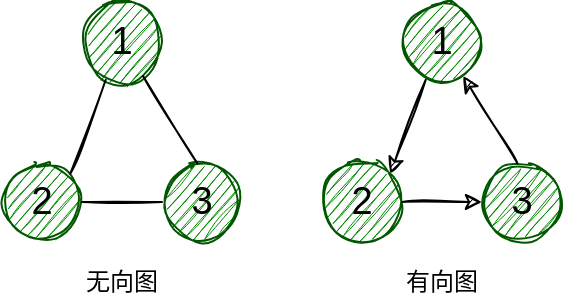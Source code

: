 <mxfile>
    <diagram id="S13HtHxYeh_Jurc0GLFv" name="Page-1">
        <mxGraphModel dx="784" dy="563" grid="1" gridSize="10" guides="1" tooltips="1" connect="1" arrows="1" fold="1" page="1" pageScale="1" pageWidth="850" pageHeight="1100" math="0" shadow="0">
            <root>
                <mxCell id="0"/>
                <mxCell id="1" parent="0"/>
                <mxCell id="2" value="1" style="ellipse;whiteSpace=wrap;aspect=fixed;sketch=1;fillColor=#008a00;strokeColor=#005700;fontSize=19;fontColor=#000000;" parent="1" vertex="1">
                    <mxGeometry x="40" width="40" height="40" as="geometry"/>
                </mxCell>
                <mxCell id="4" value="2" style="ellipse;whiteSpace=wrap;aspect=fixed;sketch=1;fillColor=#008a00;strokeColor=#005700;fontSize=19;fontColor=#000000;" vertex="1" parent="1">
                    <mxGeometry y="80" width="40" height="40" as="geometry"/>
                </mxCell>
                <mxCell id="5" value="3" style="ellipse;whiteSpace=wrap;aspect=fixed;sketch=1;fillColor=#008a00;strokeColor=#005700;fontSize=19;fontColor=#000000;" vertex="1" parent="1">
                    <mxGeometry x="80" y="80" width="40" height="40" as="geometry"/>
                </mxCell>
                <mxCell id="6" value="" style="endArrow=none;html=1;fontSize=19;entryX=0.297;entryY=0.972;entryDx=0;entryDy=0;exitX=1;exitY=0;exitDx=0;exitDy=0;sketch=1;entryPerimeter=0;fontColor=#000000;" edge="1" parent="1" source="4" target="2">
                    <mxGeometry width="50" height="50" relative="1" as="geometry">
                        <mxPoint x="130" y="250" as="sourcePoint"/>
                        <mxPoint x="180" y="200" as="targetPoint"/>
                    </mxGeometry>
                </mxCell>
                <mxCell id="7" value="" style="endArrow=none;html=1;fontSize=19;exitX=0.443;exitY=0.018;exitDx=0;exitDy=0;sketch=1;exitPerimeter=0;fontColor=#000000;" edge="1" parent="1" source="5" target="2">
                    <mxGeometry width="50" height="50" relative="1" as="geometry">
                        <mxPoint x="44.142" y="95.858" as="sourcePoint"/>
                        <mxPoint x="70" y="50" as="targetPoint"/>
                    </mxGeometry>
                </mxCell>
                <mxCell id="8" value="" style="endArrow=none;html=1;fontSize=19;entryX=0;entryY=0.5;entryDx=0;entryDy=0;exitX=1;exitY=0.5;exitDx=0;exitDy=0;sketch=1;fontColor=#000000;" edge="1" parent="1" source="4" target="5">
                    <mxGeometry width="50" height="50" relative="1" as="geometry">
                        <mxPoint x="44.142" y="95.858" as="sourcePoint"/>
                        <mxPoint x="61.88" y="48.88" as="targetPoint"/>
                    </mxGeometry>
                </mxCell>
                <mxCell id="9" value="1" style="ellipse;whiteSpace=wrap;aspect=fixed;sketch=1;fillColor=#008a00;strokeColor=#005700;fontSize=19;fontColor=#000000;" vertex="1" parent="1">
                    <mxGeometry x="200" width="40" height="40" as="geometry"/>
                </mxCell>
                <mxCell id="10" value="2" style="ellipse;whiteSpace=wrap;aspect=fixed;sketch=1;fillColor=#008a00;strokeColor=#005700;fontSize=19;fontColor=#000000;" vertex="1" parent="1">
                    <mxGeometry x="160" y="80" width="40" height="40" as="geometry"/>
                </mxCell>
                <mxCell id="11" value="3" style="ellipse;whiteSpace=wrap;aspect=fixed;sketch=1;fillColor=#008a00;strokeColor=#005700;fontSize=19;fontColor=#000000;" vertex="1" parent="1">
                    <mxGeometry x="240" y="80" width="40" height="40" as="geometry"/>
                </mxCell>
                <mxCell id="12" value="" style="endArrow=none;html=1;fontSize=19;entryX=0.297;entryY=0.972;entryDx=0;entryDy=0;exitX=1;exitY=0;exitDx=0;exitDy=0;sketch=1;entryPerimeter=0;startArrow=classic;startFill=1;fontColor=#000000;" edge="1" parent="1" source="10" target="9">
                    <mxGeometry width="50" height="50" relative="1" as="geometry">
                        <mxPoint x="290" y="250" as="sourcePoint"/>
                        <mxPoint x="340" y="200" as="targetPoint"/>
                    </mxGeometry>
                </mxCell>
                <mxCell id="13" value="" style="endArrow=classic;html=1;fontSize=19;exitX=0.443;exitY=0.018;exitDx=0;exitDy=0;sketch=1;exitPerimeter=0;startArrow=none;startFill=0;endFill=1;fontColor=#000000;" edge="1" parent="1" source="11" target="9">
                    <mxGeometry width="50" height="50" relative="1" as="geometry">
                        <mxPoint x="204.142" y="95.858" as="sourcePoint"/>
                        <mxPoint x="230" y="50" as="targetPoint"/>
                    </mxGeometry>
                </mxCell>
                <mxCell id="14" value="" style="endArrow=classic;html=1;fontSize=19;entryX=0;entryY=0.5;entryDx=0;entryDy=0;exitX=1;exitY=0.5;exitDx=0;exitDy=0;sketch=1;startArrow=none;startFill=0;endFill=1;fontColor=#000000;" edge="1" parent="1" source="10" target="11">
                    <mxGeometry width="50" height="50" relative="1" as="geometry">
                        <mxPoint x="204.142" y="95.858" as="sourcePoint"/>
                        <mxPoint x="221.88" y="48.88" as="targetPoint"/>
                    </mxGeometry>
                </mxCell>
                <mxCell id="15" value="无向图" style="text;html=1;strokeColor=none;fillColor=none;align=center;verticalAlign=middle;whiteSpace=wrap;rounded=0;fontSize=12;fontColor=#000000;" vertex="1" parent="1">
                    <mxGeometry x="25" y="130" width="70" height="20" as="geometry"/>
                </mxCell>
                <mxCell id="16" value="有向图" style="text;html=1;strokeColor=none;fillColor=none;align=center;verticalAlign=middle;whiteSpace=wrap;rounded=0;fontSize=12;fontColor=#000000;" vertex="1" parent="1">
                    <mxGeometry x="185" y="130" width="70" height="20" as="geometry"/>
                </mxCell>
            </root>
        </mxGraphModel>
    </diagram>
</mxfile>